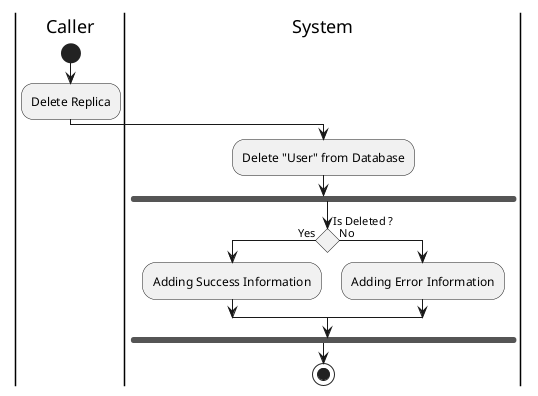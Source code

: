 @startuml DeleteUserETL

skinparam ConditionEndStyle hline
skinparam conditionStyle diamond
skinparam Monochrome true
skinparam Shadowing false

|Caller|
start
:Delete Replica;

|System|
:Delete "User" from Database;

fork
    |System|
    if (Is Deleted ?) then (Yes)
        :Adding Success Information;
    else (No)
        :Adding Error Information;
    endif
endfork

stop
@enduml